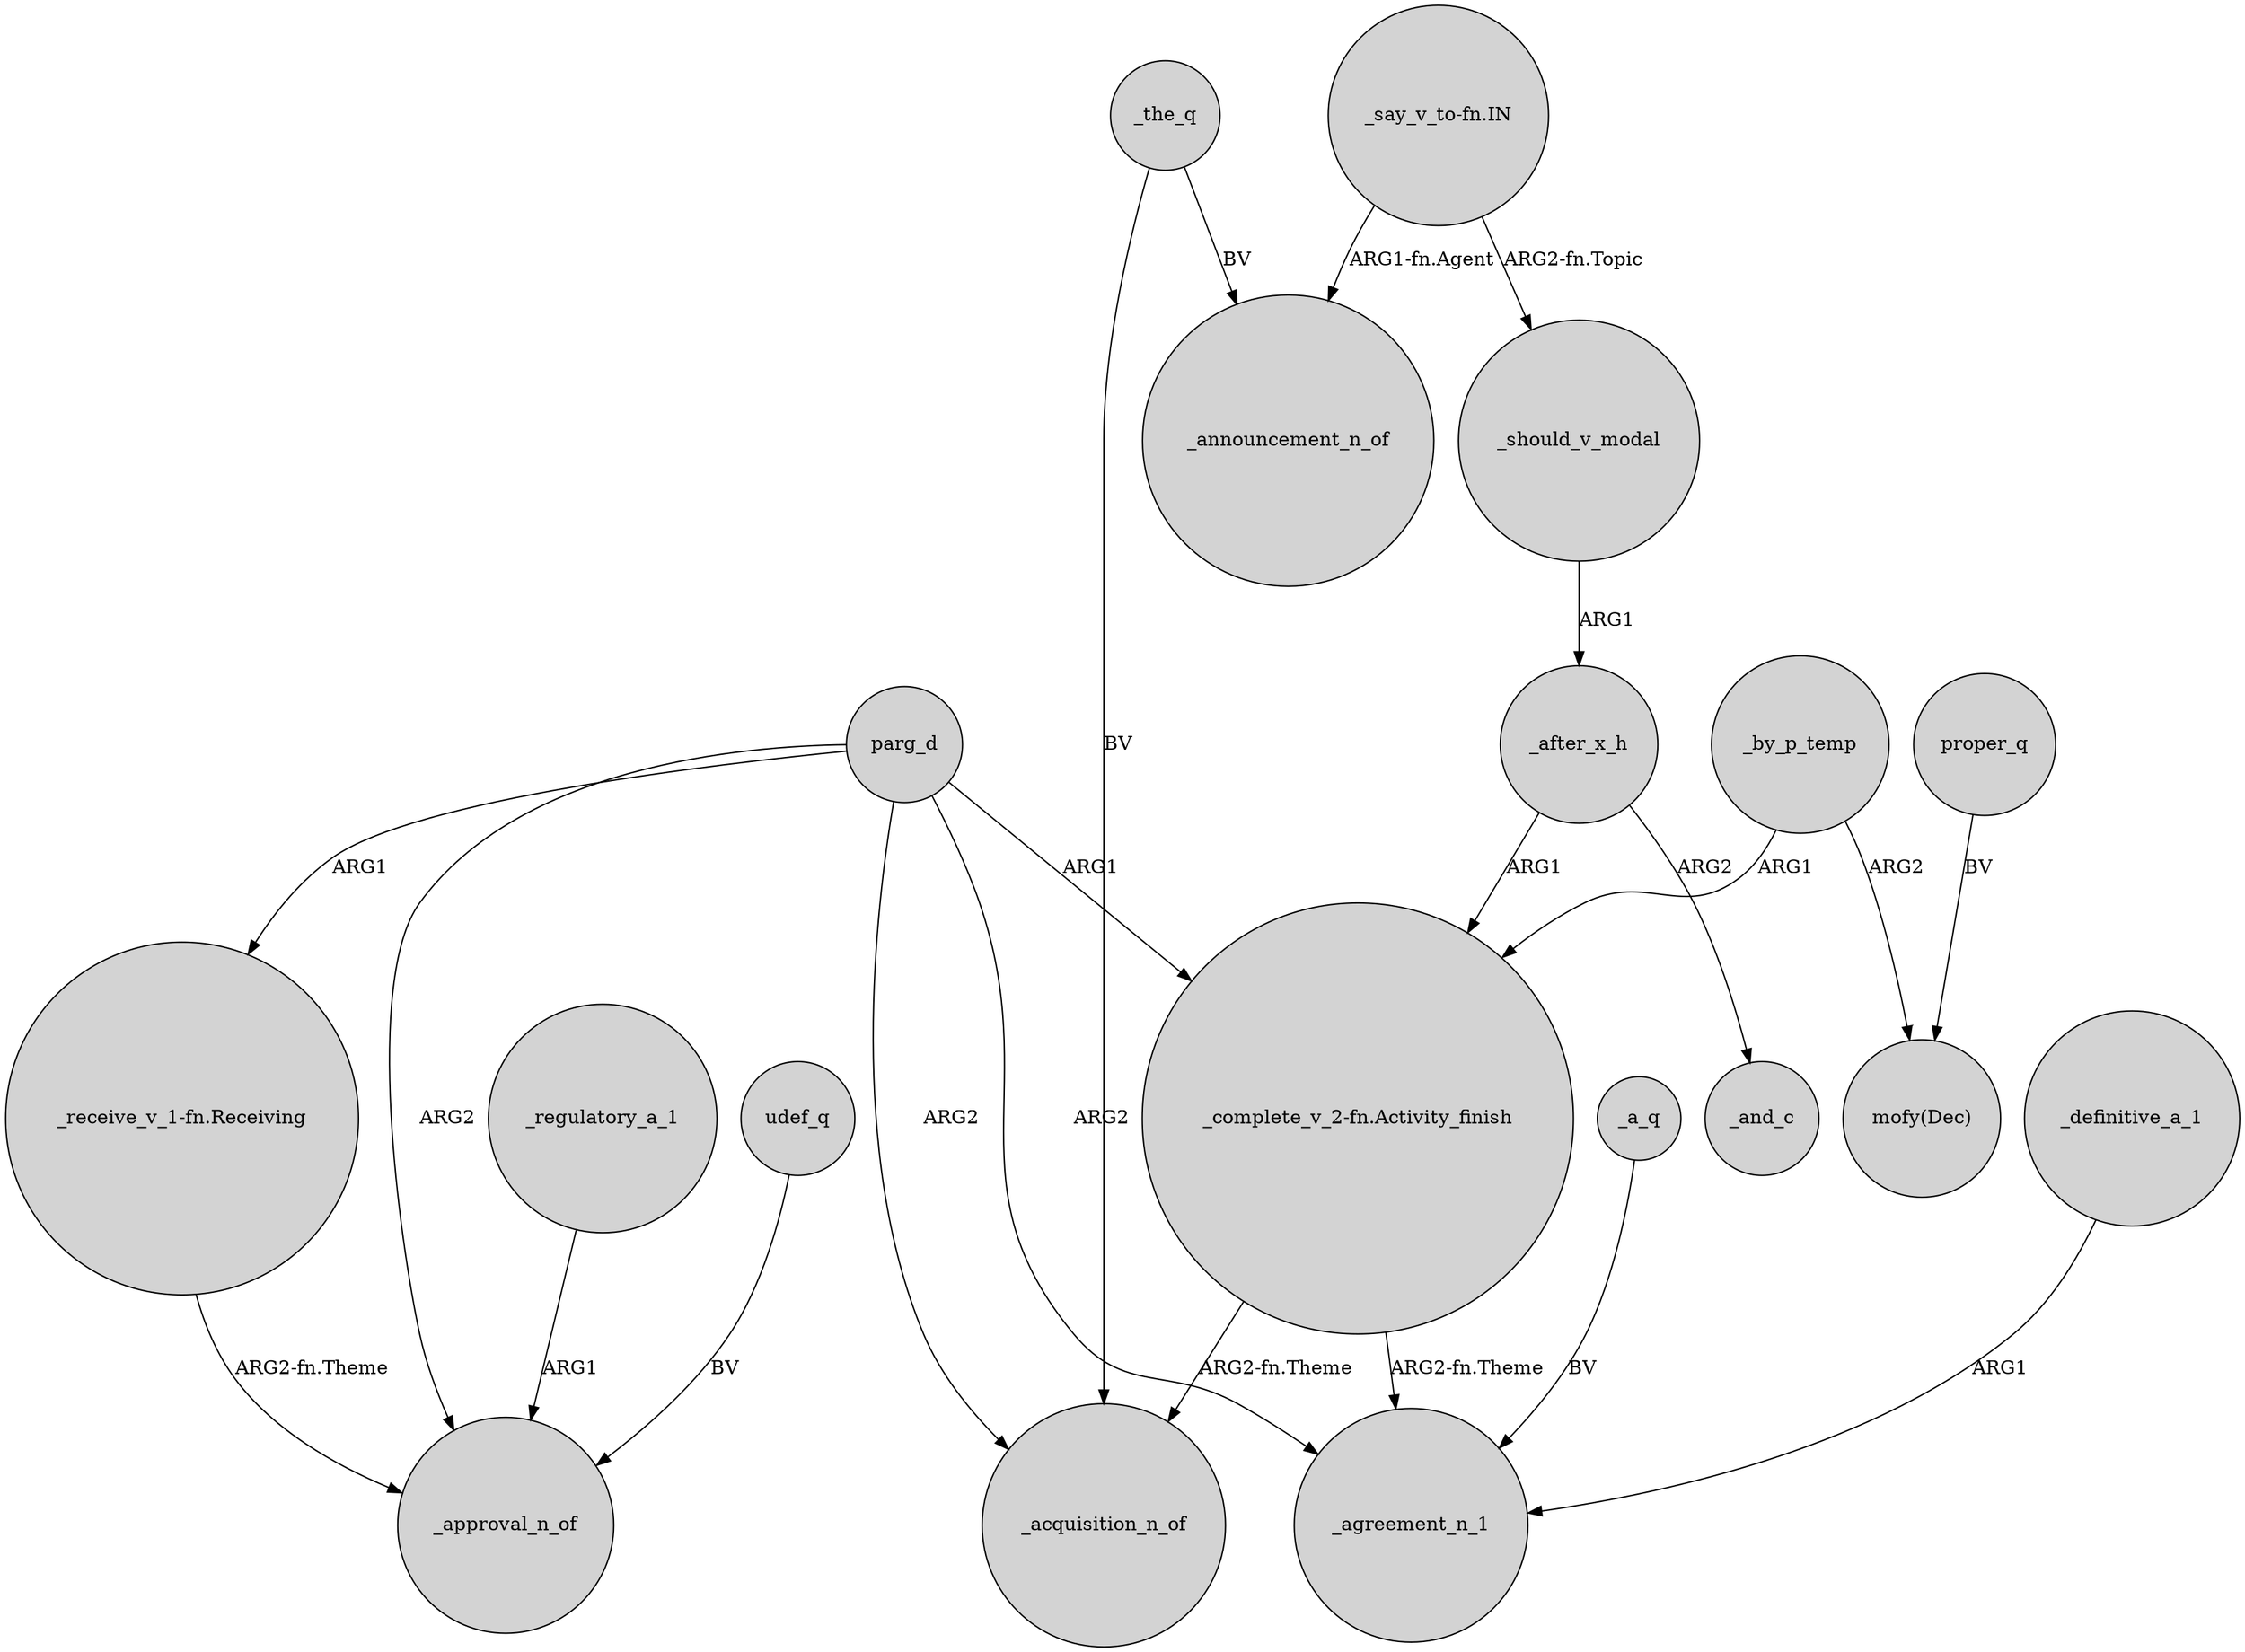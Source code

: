 digraph {
	node [shape=circle style=filled]
	parg_d -> _acquisition_n_of [label=ARG2]
	_by_p_temp -> "mofy(Dec)" [label=ARG2]
	_regulatory_a_1 -> _approval_n_of [label=ARG1]
	parg_d -> "_receive_v_1-fn.Receiving" [label=ARG1]
	proper_q -> "mofy(Dec)" [label=BV]
	"_receive_v_1-fn.Receiving" -> _approval_n_of [label="ARG2-fn.Theme"]
	"_say_v_to-fn.IN" -> _announcement_n_of [label="ARG1-fn.Agent"]
	"_say_v_to-fn.IN" -> _should_v_modal [label="ARG2-fn.Topic"]
	_the_q -> _announcement_n_of [label=BV]
	_a_q -> _agreement_n_1 [label=BV]
	parg_d -> _approval_n_of [label=ARG2]
	parg_d -> "_complete_v_2-fn.Activity_finish" [label=ARG1]
	"_complete_v_2-fn.Activity_finish" -> _agreement_n_1 [label="ARG2-fn.Theme"]
	_the_q -> _acquisition_n_of [label=BV]
	_should_v_modal -> _after_x_h [label=ARG1]
	_by_p_temp -> "_complete_v_2-fn.Activity_finish" [label=ARG1]
	_after_x_h -> _and_c [label=ARG2]
	parg_d -> _agreement_n_1 [label=ARG2]
	udef_q -> _approval_n_of [label=BV]
	"_complete_v_2-fn.Activity_finish" -> _acquisition_n_of [label="ARG2-fn.Theme"]
	_after_x_h -> "_complete_v_2-fn.Activity_finish" [label=ARG1]
	_definitive_a_1 -> _agreement_n_1 [label=ARG1]
}
